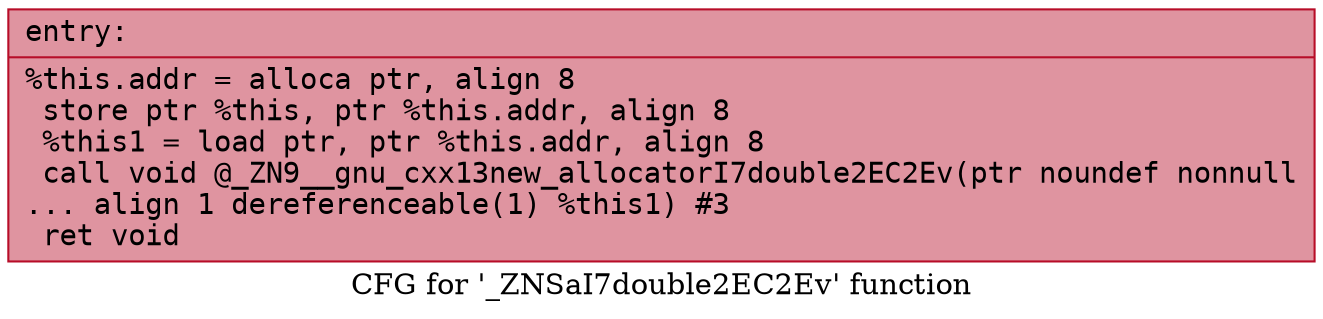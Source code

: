 digraph "CFG for '_ZNSaI7double2EC2Ev' function" {
	label="CFG for '_ZNSaI7double2EC2Ev' function";

	Node0x56307d6a1de0 [shape=record,color="#b70d28ff", style=filled, fillcolor="#b70d2870" fontname="Courier",label="{entry:\l|  %this.addr = alloca ptr, align 8\l  store ptr %this, ptr %this.addr, align 8\l  %this1 = load ptr, ptr %this.addr, align 8\l  call void @_ZN9__gnu_cxx13new_allocatorI7double2EC2Ev(ptr noundef nonnull\l... align 1 dereferenceable(1) %this1) #3\l  ret void\l}"];
}
